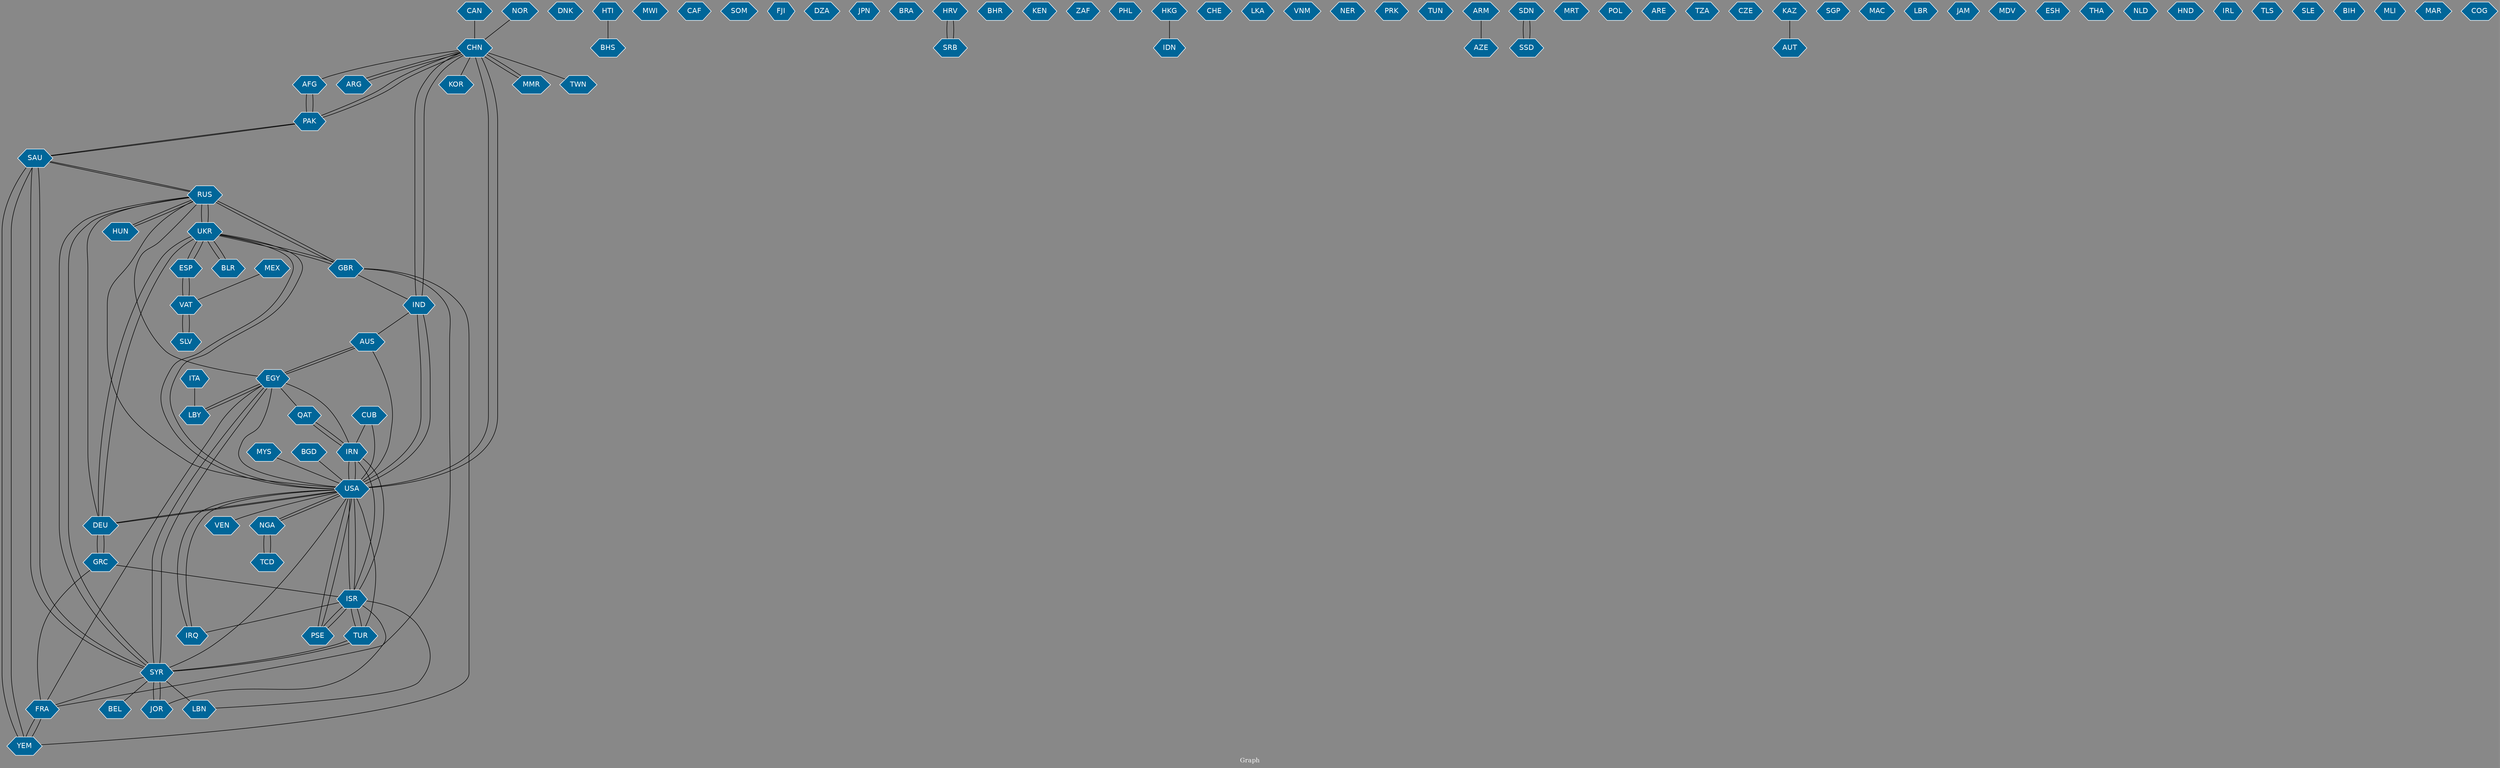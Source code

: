 // Countries together in item graph
graph {
	graph [bgcolor="#888888" fontcolor=white fontsize=12 label="Graph" outputorder=edgesfirst overlap=prism]
	node [color=white fillcolor="#006699" fontcolor=white fontname=Helvetica shape=hexagon style=filled]
	edge [arrowhead=open color=black fontcolor=white fontname=Courier fontsize=12]
		CHN [label=CHN]
		RUS [label=RUS]
		UKR [label=UKR]
		AFG [label=AFG]
		ARG [label=ARG]
		PAK [label=PAK]
		GBR [label=GBR]
		FRA [label=FRA]
		IRQ [label=IRQ]
		ITA [label=ITA]
		YEM [label=YEM]
		SAU [label=SAU]
		USA [label=USA]
		DNK [label=DNK]
		GRC [label=GRC]
		VEN [label=VEN]
		HTI [label=HTI]
		MYS [label=MYS]
		CAN [label=CAN]
		KOR [label=KOR]
		MWI [label=MWI]
		BGD [label=BGD]
		NGA [label=NGA]
		IRN [label=IRN]
		AUS [label=AUS]
		ESP [label=ESP]
		VAT [label=VAT]
		TUR [label=TUR]
		SYR [label=SYR]
		CAF [label=CAF]
		EGY [label=EGY]
		ISR [label=ISR]
		PSE [label=PSE]
		SOM [label=SOM]
		FJI [label=FJI]
		DEU [label=DEU]
		DZA [label=DZA]
		JPN [label=JPN]
		BRA [label=BRA]
		HRV [label=HRV]
		BHR [label=BHR]
		IND [label=IND]
		JOR [label=JOR]
		KEN [label=KEN]
		MEX [label=MEX]
		CUB [label=CUB]
		ZAF [label=ZAF]
		TCD [label=TCD]
		LBY [label=LBY]
		PHL [label=PHL]
		HUN [label=HUN]
		MMR [label=MMR]
		IDN [label=IDN]
		TWN [label=TWN]
		CHE [label=CHE]
		HKG [label=HKG]
		LBN [label=LBN]
		LKA [label=LKA]
		VNM [label=VNM]
		NER [label=NER]
		PRK [label=PRK]
		TUN [label=TUN]
		ARM [label=ARM]
		AZE [label=AZE]
		BLR [label=BLR]
		BEL [label=BEL]
		SDN [label=SDN]
		SLV [label=SLV]
		SRB [label=SRB]
		MRT [label=MRT]
		BHS [label=BHS]
		POL [label=POL]
		ARE [label=ARE]
		QAT [label=QAT]
		TZA [label=TZA]
		CZE [label=CZE]
		KAZ [label=KAZ]
		AUT [label=AUT]
		SGP [label=SGP]
		MAC [label=MAC]
		LBR [label=LBR]
		JAM [label=JAM]
		MDV [label=MDV]
		ESH [label=ESH]
		THA [label=THA]
		NLD [label=NLD]
		NOR [label=NOR]
		HND [label=HND]
		IRL [label=IRL]
		TLS [label=TLS]
		SSD [label=SSD]
		SLE [label=SLE]
		BIH [label=BIH]
		MLI [label=MLI]
		MAR [label=MAR]
		COG [label=COG]
			TUR -- SYR [weight=4]
			SYR -- TUR [weight=3]
			CHN -- IND [weight=1]
			TCD -- NGA [weight=2]
			SAU -- YEM [weight=2]
			GBR -- YEM [weight=1]
			TUR -- ISR [weight=1]
			MYS -- USA [weight=4]
			SDN -- SSD [weight=2]
			IRN -- QAT [weight=1]
			EGY -- AUS [weight=1]
			ISR -- IRN [weight=2]
			SYR -- LBN [weight=2]
			HRV -- SRB [weight=1]
			IND -- CHN [weight=2]
			IRN -- ISR [weight=3]
			SAU -- RUS [weight=2]
			FRA -- YEM [weight=1]
			USA -- NGA [weight=1]
			IRN -- EGY [weight=1]
			BGD -- USA [weight=2]
			PAK -- CHN [weight=1]
			NOR -- CHN [weight=1]
			CUB -- IRN [weight=1]
			TUR -- USA [weight=1]
			SAU -- SYR [weight=3]
			USA -- UKR [weight=2]
			USA -- IRN [weight=3]
			YEM -- FRA [weight=2]
			GBR -- UKR [weight=1]
			SYR -- BEL [weight=1]
			AUS -- EGY [weight=2]
			NGA -- USA [weight=1]
			DEU -- RUS [weight=2]
			EGY -- QAT [weight=2]
			CHN -- USA [weight=6]
			CHN -- ARG [weight=2]
			SLV -- VAT [weight=3]
			RUS -- SAU [weight=2]
			RUS -- SYR [weight=2]
			IND -- USA [weight=1]
			ESP -- UKR [weight=1]
			JOR -- SYR [weight=1]
			ARG -- CHN [weight=2]
			ISR -- TUR [weight=1]
			CHN -- TWN [weight=1]
			CAN -- CHN [weight=2]
			USA -- IRQ [weight=1]
			BLR -- UKR [weight=2]
			GBR -- IND [weight=1]
			EGY -- FRA [weight=1]
			UKR -- USA [weight=1]
			GRC -- ISR [weight=1]
			PSE -- USA [weight=1]
			PAK -- AFG [weight=3]
			PSE -- ISR [weight=3]
			ISR -- USA [weight=7]
			DEU -- GRC [weight=1]
			RUS -- HUN [weight=1]
			GBR -- RUS [weight=2]
			FRA -- GRC [weight=1]
			SYR -- SAU [weight=1]
			USA -- RUS [weight=1]
			ESP -- VAT [weight=1]
			YEM -- SAU [weight=2]
			HKG -- IDN [weight=2]
			SYR -- RUS [weight=2]
			PAK -- SAU [weight=1]
			ISR -- PSE [weight=4]
			UKR -- DEU [weight=3]
			GBR -- FRA [weight=1]
			ISR -- IRQ [weight=1]
			SYR -- JOR [weight=2]
			SRB -- HRV [weight=1]
			CHN -- MMR [weight=2]
			UKR -- GBR [weight=1]
			SYR -- FRA [weight=1]
			RUS -- UKR [weight=18]
			VAT -- SLV [weight=1]
			IRN -- USA [weight=6]
			USA -- PSE [weight=1]
			LBY -- EGY [weight=1]
			MEX -- VAT [weight=1]
			EGY -- LBY [weight=2]
			CHN -- KOR [weight=1]
			UKR -- ESP [weight=1]
			NGA -- TCD [weight=2]
			ARM -- AZE [weight=1]
			USA -- DEU [weight=2]
			KAZ -- AUT [weight=1]
			VAT -- ESP [weight=1]
			EGY -- SYR [weight=1]
			USA -- ISR [weight=4]
			USA -- AUS [weight=1]
			SYR -- USA [weight=1]
			DEU -- UKR [weight=2]
			UKR -- RUS [weight=16]
			UKR -- BLR [weight=2]
			SYR -- EGY [weight=1]
			USA -- EGY [weight=2]
			ITA -- LBY [weight=2]
			EGY -- RUS [weight=1]
			IRQ -- USA [weight=1]
			SSD -- SDN [weight=2]
			QAT -- IRN [weight=1]
			LBN -- ISR [weight=1]
			HUN -- RUS [weight=1]
			USA -- IND [weight=1]
			SAU -- PAK [weight=1]
			IND -- AUS [weight=2]
			JOR -- ISR [weight=1]
			DEU -- USA [weight=1]
			HTI -- BHS [weight=1]
			USA -- VEN [weight=1]
			RUS -- GBR [weight=3]
			CUB -- USA [weight=1]
			GRC -- DEU [weight=2]
			USA -- CHN [weight=1]
			CHN -- AFG [weight=1]
			CHN -- PAK [weight=1]
			AFG -- PAK [weight=2]
			MMR -- CHN [weight=1]
}